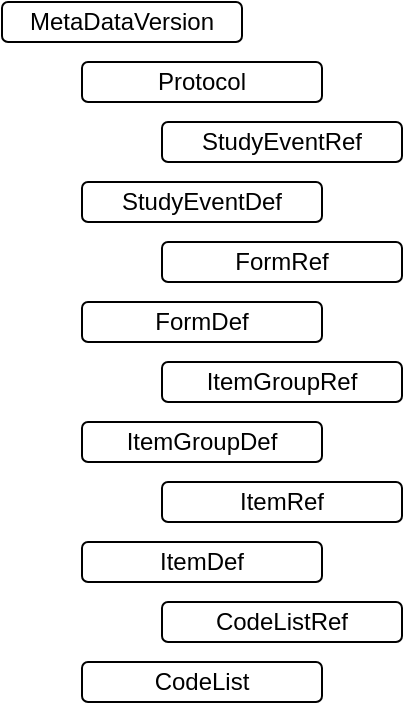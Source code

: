 <mxfile version="14.6.13" type="device"><diagram id="D7sa5O5VWOFpWUSdtXUq" name="Page-1"><mxGraphModel dx="1155" dy="669" grid="1" gridSize="10" guides="1" tooltips="1" connect="1" arrows="1" fold="1" page="1" pageScale="1" pageWidth="850" pageHeight="1100" math="0" shadow="0"><root><mxCell id="0"/><mxCell id="1" parent="0"/><mxCell id="LZfToRpsyTSjn1ME6zQc-1" value="Protocol" style="rounded=1;whiteSpace=wrap;html=1;" vertex="1" parent="1"><mxGeometry x="160" y="40" width="120" height="20" as="geometry"/></mxCell><mxCell id="LZfToRpsyTSjn1ME6zQc-2" value="StudyEventRef" style="rounded=1;whiteSpace=wrap;html=1;" vertex="1" parent="1"><mxGeometry x="200" y="70" width="120" height="20" as="geometry"/></mxCell><mxCell id="LZfToRpsyTSjn1ME6zQc-3" value="StudyEventDef" style="rounded=1;whiteSpace=wrap;html=1;" vertex="1" parent="1"><mxGeometry x="160" y="100" width="120" height="20" as="geometry"/></mxCell><mxCell id="LZfToRpsyTSjn1ME6zQc-4" value="FormRef" style="rounded=1;whiteSpace=wrap;html=1;" vertex="1" parent="1"><mxGeometry x="200" y="130" width="120" height="20" as="geometry"/></mxCell><mxCell id="LZfToRpsyTSjn1ME6zQc-5" value="FormDef" style="rounded=1;whiteSpace=wrap;html=1;" vertex="1" parent="1"><mxGeometry x="160" y="160" width="120" height="20" as="geometry"/></mxCell><mxCell id="LZfToRpsyTSjn1ME6zQc-6" value="ItemGroupRef" style="rounded=1;whiteSpace=wrap;html=1;" vertex="1" parent="1"><mxGeometry x="200" y="190" width="120" height="20" as="geometry"/></mxCell><mxCell id="LZfToRpsyTSjn1ME6zQc-7" value="ItemGroupDef" style="rounded=1;whiteSpace=wrap;html=1;" vertex="1" parent="1"><mxGeometry x="160" y="220" width="120" height="20" as="geometry"/></mxCell><mxCell id="LZfToRpsyTSjn1ME6zQc-8" value="ItemRef" style="rounded=1;whiteSpace=wrap;html=1;" vertex="1" parent="1"><mxGeometry x="200" y="250" width="120" height="20" as="geometry"/></mxCell><mxCell id="LZfToRpsyTSjn1ME6zQc-9" value="ItemDef" style="rounded=1;whiteSpace=wrap;html=1;" vertex="1" parent="1"><mxGeometry x="160" y="280" width="120" height="20" as="geometry"/></mxCell><mxCell id="LZfToRpsyTSjn1ME6zQc-10" value="MetaDataVersion" style="rounded=1;whiteSpace=wrap;html=1;" vertex="1" parent="1"><mxGeometry x="120" y="10" width="120" height="20" as="geometry"/></mxCell><mxCell id="LZfToRpsyTSjn1ME6zQc-11" value="CodeListRef" style="rounded=1;whiteSpace=wrap;html=1;" vertex="1" parent="1"><mxGeometry x="200" y="310" width="120" height="20" as="geometry"/></mxCell><mxCell id="LZfToRpsyTSjn1ME6zQc-12" value="CodeList" style="rounded=1;whiteSpace=wrap;html=1;" vertex="1" parent="1"><mxGeometry x="160" y="340" width="120" height="20" as="geometry"/></mxCell></root></mxGraphModel></diagram></mxfile>